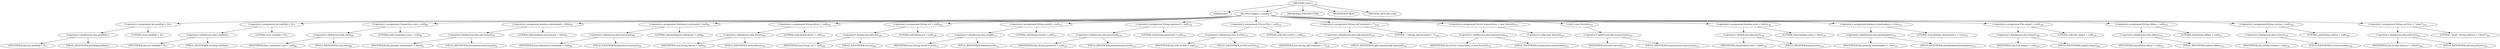 digraph "&lt;init&gt;" {  
"1534" [label = <(METHOD,&lt;init&gt;)> ]
"1535" [label = <(PARAM,this)> ]
"1536" [label = <(BLOCK,&lt;empty&gt;,&lt;empty&gt;)> ]
"1537" [label = <(&lt;operator&gt;.assignment,int goodSql = 0)<SUB>77</SUB>> ]
"1538" [label = <(&lt;operator&gt;.fieldAccess,this.goodSql)<SUB>77</SUB>> ]
"1539" [label = <(IDENTIFIER,this,int goodSql = 0)<SUB>77</SUB>> ]
"1540" [label = <(FIELD_IDENTIFIER,goodSql,goodSql)<SUB>77</SUB>> ]
"1541" [label = <(LITERAL,0,int goodSql = 0)<SUB>77</SUB>> ]
"1542" [label = <(&lt;operator&gt;.assignment,int totalSql = 0)<SUB>77</SUB>> ]
"1543" [label = <(&lt;operator&gt;.fieldAccess,this.totalSql)<SUB>77</SUB>> ]
"1544" [label = <(IDENTIFIER,this,int totalSql = 0)<SUB>77</SUB>> ]
"1545" [label = <(FIELD_IDENTIFIER,totalSql,totalSql)<SUB>77</SUB>> ]
"1546" [label = <(LITERAL,0,int totalSql = 0)<SUB>77</SUB>> ]
"1547" [label = <(&lt;operator&gt;.assignment,Connection conn = null)<SUB>86</SUB>> ]
"1548" [label = <(&lt;operator&gt;.fieldAccess,this.conn)<SUB>86</SUB>> ]
"1549" [label = <(IDENTIFIER,this,Connection conn = null)<SUB>86</SUB>> ]
"1550" [label = <(FIELD_IDENTIFIER,conn,conn)<SUB>86</SUB>> ]
"1551" [label = <(LITERAL,null,Connection conn = null)<SUB>86</SUB>> ]
"1552" [label = <(&lt;operator&gt;.assignment,boolean autocommit = false)<SUB>91</SUB>> ]
"1553" [label = <(&lt;operator&gt;.fieldAccess,this.autocommit)<SUB>91</SUB>> ]
"1554" [label = <(IDENTIFIER,this,boolean autocommit = false)<SUB>91</SUB>> ]
"1555" [label = <(FIELD_IDENTIFIER,autocommit,autocommit)<SUB>91</SUB>> ]
"1556" [label = <(LITERAL,false,boolean autocommit = false)<SUB>91</SUB>> ]
"1557" [label = <(&lt;operator&gt;.assignment,Statement statement = null)<SUB>96</SUB>> ]
"1558" [label = <(&lt;operator&gt;.fieldAccess,this.statement)<SUB>96</SUB>> ]
"1559" [label = <(IDENTIFIER,this,Statement statement = null)<SUB>96</SUB>> ]
"1560" [label = <(FIELD_IDENTIFIER,statement,statement)<SUB>96</SUB>> ]
"1561" [label = <(LITERAL,null,Statement statement = null)<SUB>96</SUB>> ]
"1562" [label = <(&lt;operator&gt;.assignment,String driver = null)<SUB>101</SUB>> ]
"1563" [label = <(&lt;operator&gt;.fieldAccess,this.driver)<SUB>101</SUB>> ]
"1564" [label = <(IDENTIFIER,this,String driver = null)<SUB>101</SUB>> ]
"1565" [label = <(FIELD_IDENTIFIER,driver,driver)<SUB>101</SUB>> ]
"1566" [label = <(LITERAL,null,String driver = null)<SUB>101</SUB>> ]
"1567" [label = <(&lt;operator&gt;.assignment,String url = null)<SUB>106</SUB>> ]
"1568" [label = <(&lt;operator&gt;.fieldAccess,this.url)<SUB>106</SUB>> ]
"1569" [label = <(IDENTIFIER,this,String url = null)<SUB>106</SUB>> ]
"1570" [label = <(FIELD_IDENTIFIER,url,url)<SUB>106</SUB>> ]
"1571" [label = <(LITERAL,null,String url = null)<SUB>106</SUB>> ]
"1572" [label = <(&lt;operator&gt;.assignment,String userId = null)<SUB>111</SUB>> ]
"1573" [label = <(&lt;operator&gt;.fieldAccess,this.userId)<SUB>111</SUB>> ]
"1574" [label = <(IDENTIFIER,this,String userId = null)<SUB>111</SUB>> ]
"1575" [label = <(FIELD_IDENTIFIER,userId,userId)<SUB>111</SUB>> ]
"1576" [label = <(LITERAL,null,String userId = null)<SUB>111</SUB>> ]
"1577" [label = <(&lt;operator&gt;.assignment,String password = null)<SUB>116</SUB>> ]
"1578" [label = <(&lt;operator&gt;.fieldAccess,this.password)<SUB>116</SUB>> ]
"1579" [label = <(IDENTIFIER,this,String password = null)<SUB>116</SUB>> ]
"1580" [label = <(FIELD_IDENTIFIER,password,password)<SUB>116</SUB>> ]
"1581" [label = <(LITERAL,null,String password = null)<SUB>116</SUB>> ]
"1582" [label = <(&lt;operator&gt;.assignment,File srcFile = null)<SUB>121</SUB>> ]
"1583" [label = <(&lt;operator&gt;.fieldAccess,this.srcFile)<SUB>121</SUB>> ]
"1584" [label = <(IDENTIFIER,this,File srcFile = null)<SUB>121</SUB>> ]
"1585" [label = <(FIELD_IDENTIFIER,srcFile,srcFile)<SUB>121</SUB>> ]
"1586" [label = <(LITERAL,null,File srcFile = null)<SUB>121</SUB>> ]
"1587" [label = <(&lt;operator&gt;.assignment,String sqlCommand = &quot;&quot;)<SUB>126</SUB>> ]
"1588" [label = <(&lt;operator&gt;.fieldAccess,this.sqlCommand)<SUB>126</SUB>> ]
"1589" [label = <(IDENTIFIER,this,String sqlCommand = &quot;&quot;)<SUB>126</SUB>> ]
"1590" [label = <(FIELD_IDENTIFIER,sqlCommand,sqlCommand)<SUB>126</SUB>> ]
"1591" [label = <(LITERAL,&quot;&quot;,String sqlCommand = &quot;&quot;)<SUB>126</SUB>> ]
"1592" [label = <(&lt;operator&gt;.assignment,Vector transactions = new Vector())<SUB>131</SUB>> ]
"1593" [label = <(&lt;operator&gt;.fieldAccess,this.transactions)<SUB>131</SUB>> ]
"1594" [label = <(IDENTIFIER,this,Vector transactions = new Vector())<SUB>131</SUB>> ]
"1595" [label = <(FIELD_IDENTIFIER,transactions,transactions)<SUB>131</SUB>> ]
"1596" [label = <(&lt;operator&gt;.alloc,new Vector())<SUB>131</SUB>> ]
"1597" [label = <(&lt;init&gt;,new Vector())<SUB>131</SUB>> ]
"1598" [label = <(&lt;operator&gt;.fieldAccess,this.transactions)<SUB>131</SUB>> ]
"1599" [label = <(IDENTIFIER,this,new Vector())<SUB>131</SUB>> ]
"1600" [label = <(FIELD_IDENTIFIER,transactions,transactions)<SUB>131</SUB>> ]
"1601" [label = <(&lt;operator&gt;.assignment,boolean print = false)<SUB>136</SUB>> ]
"1602" [label = <(&lt;operator&gt;.fieldAccess,this.print)<SUB>136</SUB>> ]
"1603" [label = <(IDENTIFIER,this,boolean print = false)<SUB>136</SUB>> ]
"1604" [label = <(FIELD_IDENTIFIER,print,print)<SUB>136</SUB>> ]
"1605" [label = <(LITERAL,false,boolean print = false)<SUB>136</SUB>> ]
"1606" [label = <(&lt;operator&gt;.assignment,boolean showheaders = true)<SUB>141</SUB>> ]
"1607" [label = <(&lt;operator&gt;.fieldAccess,this.showheaders)<SUB>141</SUB>> ]
"1608" [label = <(IDENTIFIER,this,boolean showheaders = true)<SUB>141</SUB>> ]
"1609" [label = <(FIELD_IDENTIFIER,showheaders,showheaders)<SUB>141</SUB>> ]
"1610" [label = <(LITERAL,true,boolean showheaders = true)<SUB>141</SUB>> ]
"1611" [label = <(&lt;operator&gt;.assignment,File output = null)<SUB>146</SUB>> ]
"1612" [label = <(&lt;operator&gt;.fieldAccess,this.output)<SUB>146</SUB>> ]
"1613" [label = <(IDENTIFIER,this,File output = null)<SUB>146</SUB>> ]
"1614" [label = <(FIELD_IDENTIFIER,output,output)<SUB>146</SUB>> ]
"1615" [label = <(LITERAL,null,File output = null)<SUB>146</SUB>> ]
"1616" [label = <(&lt;operator&gt;.assignment,String rdbms = null)<SUB>151</SUB>> ]
"1617" [label = <(&lt;operator&gt;.fieldAccess,this.rdbms)<SUB>151</SUB>> ]
"1618" [label = <(IDENTIFIER,this,String rdbms = null)<SUB>151</SUB>> ]
"1619" [label = <(FIELD_IDENTIFIER,rdbms,rdbms)<SUB>151</SUB>> ]
"1620" [label = <(LITERAL,null,String rdbms = null)<SUB>151</SUB>> ]
"1621" [label = <(&lt;operator&gt;.assignment,String version = null)<SUB>156</SUB>> ]
"1622" [label = <(&lt;operator&gt;.fieldAccess,this.version)<SUB>156</SUB>> ]
"1623" [label = <(IDENTIFIER,this,String version = null)<SUB>156</SUB>> ]
"1624" [label = <(FIELD_IDENTIFIER,version,version)<SUB>156</SUB>> ]
"1625" [label = <(LITERAL,null,String version = null)<SUB>156</SUB>> ]
"1626" [label = <(&lt;operator&gt;.assignment,String onError = &quot;abort&quot;)<SUB>161</SUB>> ]
"1627" [label = <(&lt;operator&gt;.fieldAccess,this.onError)<SUB>161</SUB>> ]
"1628" [label = <(IDENTIFIER,this,String onError = &quot;abort&quot;)<SUB>161</SUB>> ]
"1629" [label = <(FIELD_IDENTIFIER,onError,onError)<SUB>161</SUB>> ]
"1630" [label = <(LITERAL,&quot;abort&quot;,String onError = &quot;abort&quot;)<SUB>161</SUB>> ]
"1631" [label = <(MODIFIER,CONSTRUCTOR)> ]
"1632" [label = <(MODIFIER,PUBLIC)> ]
"1633" [label = <(METHOD_RETURN,void)> ]
  "1534" -> "1535" 
  "1534" -> "1536" 
  "1534" -> "1631" 
  "1534" -> "1632" 
  "1534" -> "1633" 
  "1536" -> "1537" 
  "1536" -> "1542" 
  "1536" -> "1547" 
  "1536" -> "1552" 
  "1536" -> "1557" 
  "1536" -> "1562" 
  "1536" -> "1567" 
  "1536" -> "1572" 
  "1536" -> "1577" 
  "1536" -> "1582" 
  "1536" -> "1587" 
  "1536" -> "1592" 
  "1536" -> "1597" 
  "1536" -> "1601" 
  "1536" -> "1606" 
  "1536" -> "1611" 
  "1536" -> "1616" 
  "1536" -> "1621" 
  "1536" -> "1626" 
  "1537" -> "1538" 
  "1537" -> "1541" 
  "1538" -> "1539" 
  "1538" -> "1540" 
  "1542" -> "1543" 
  "1542" -> "1546" 
  "1543" -> "1544" 
  "1543" -> "1545" 
  "1547" -> "1548" 
  "1547" -> "1551" 
  "1548" -> "1549" 
  "1548" -> "1550" 
  "1552" -> "1553" 
  "1552" -> "1556" 
  "1553" -> "1554" 
  "1553" -> "1555" 
  "1557" -> "1558" 
  "1557" -> "1561" 
  "1558" -> "1559" 
  "1558" -> "1560" 
  "1562" -> "1563" 
  "1562" -> "1566" 
  "1563" -> "1564" 
  "1563" -> "1565" 
  "1567" -> "1568" 
  "1567" -> "1571" 
  "1568" -> "1569" 
  "1568" -> "1570" 
  "1572" -> "1573" 
  "1572" -> "1576" 
  "1573" -> "1574" 
  "1573" -> "1575" 
  "1577" -> "1578" 
  "1577" -> "1581" 
  "1578" -> "1579" 
  "1578" -> "1580" 
  "1582" -> "1583" 
  "1582" -> "1586" 
  "1583" -> "1584" 
  "1583" -> "1585" 
  "1587" -> "1588" 
  "1587" -> "1591" 
  "1588" -> "1589" 
  "1588" -> "1590" 
  "1592" -> "1593" 
  "1592" -> "1596" 
  "1593" -> "1594" 
  "1593" -> "1595" 
  "1597" -> "1598" 
  "1598" -> "1599" 
  "1598" -> "1600" 
  "1601" -> "1602" 
  "1601" -> "1605" 
  "1602" -> "1603" 
  "1602" -> "1604" 
  "1606" -> "1607" 
  "1606" -> "1610" 
  "1607" -> "1608" 
  "1607" -> "1609" 
  "1611" -> "1612" 
  "1611" -> "1615" 
  "1612" -> "1613" 
  "1612" -> "1614" 
  "1616" -> "1617" 
  "1616" -> "1620" 
  "1617" -> "1618" 
  "1617" -> "1619" 
  "1621" -> "1622" 
  "1621" -> "1625" 
  "1622" -> "1623" 
  "1622" -> "1624" 
  "1626" -> "1627" 
  "1626" -> "1630" 
  "1627" -> "1628" 
  "1627" -> "1629" 
}
